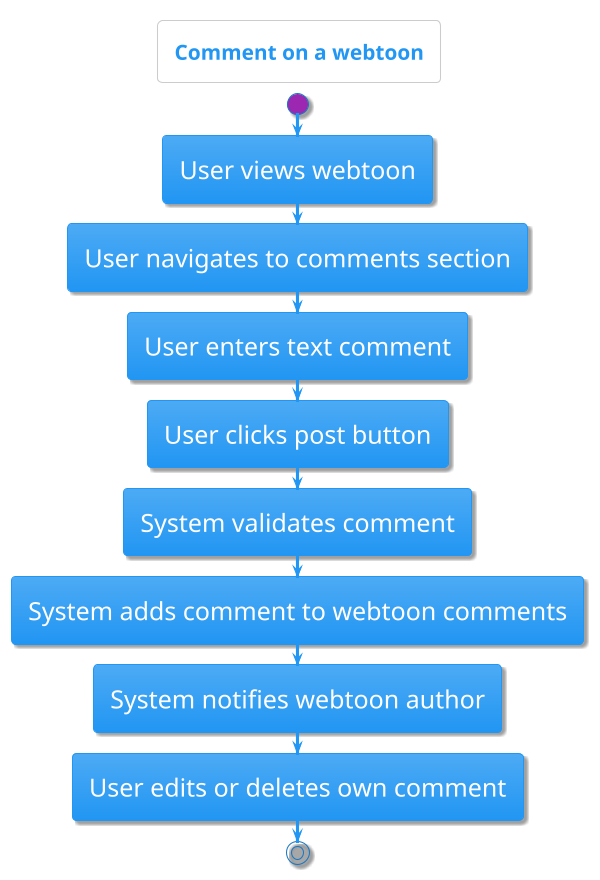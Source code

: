 @startuml
!theme materia
title Comment on a webtoon
skinparam defaultFontSize 24

start
:User views webtoon;
:User navigates to comments section;
:User enters text comment;
:User clicks post button;
:System validates comment;
:System adds comment to webtoon comments;
:System notifies webtoon author;
:User edits or deletes own comment;
stop
@enduml